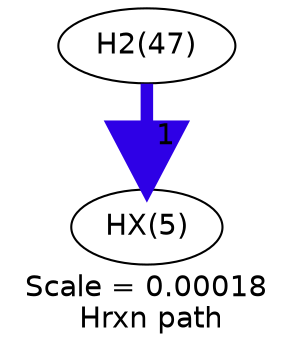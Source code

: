 digraph reaction_paths {
center=1;
s10 -> s37[fontname="Helvetica", style="setlinewidth(6)", arrowsize=3, color="0.7, 1.5, 0.9"
, label=" 1"];
s10 [ fontname="Helvetica", label="H2(47)"];
s37 [ fontname="Helvetica", label="HX(5)"];
 label = "Scale = 0.00018\l Hrxn path";
 fontname = "Helvetica";
}
